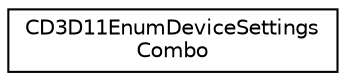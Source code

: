 digraph "Graphical Class Hierarchy"
{
  edge [fontname="Helvetica",fontsize="10",labelfontname="Helvetica",labelfontsize="10"];
  node [fontname="Helvetica",fontsize="10",shape=record];
  rankdir="LR";
  Node1 [label="CD3D11EnumDeviceSettings\lCombo",height=0.2,width=0.4,color="black", fillcolor="white", style="filled",URL="$struct_c_d3_d11_enum_device_settings_combo.html"];
}

